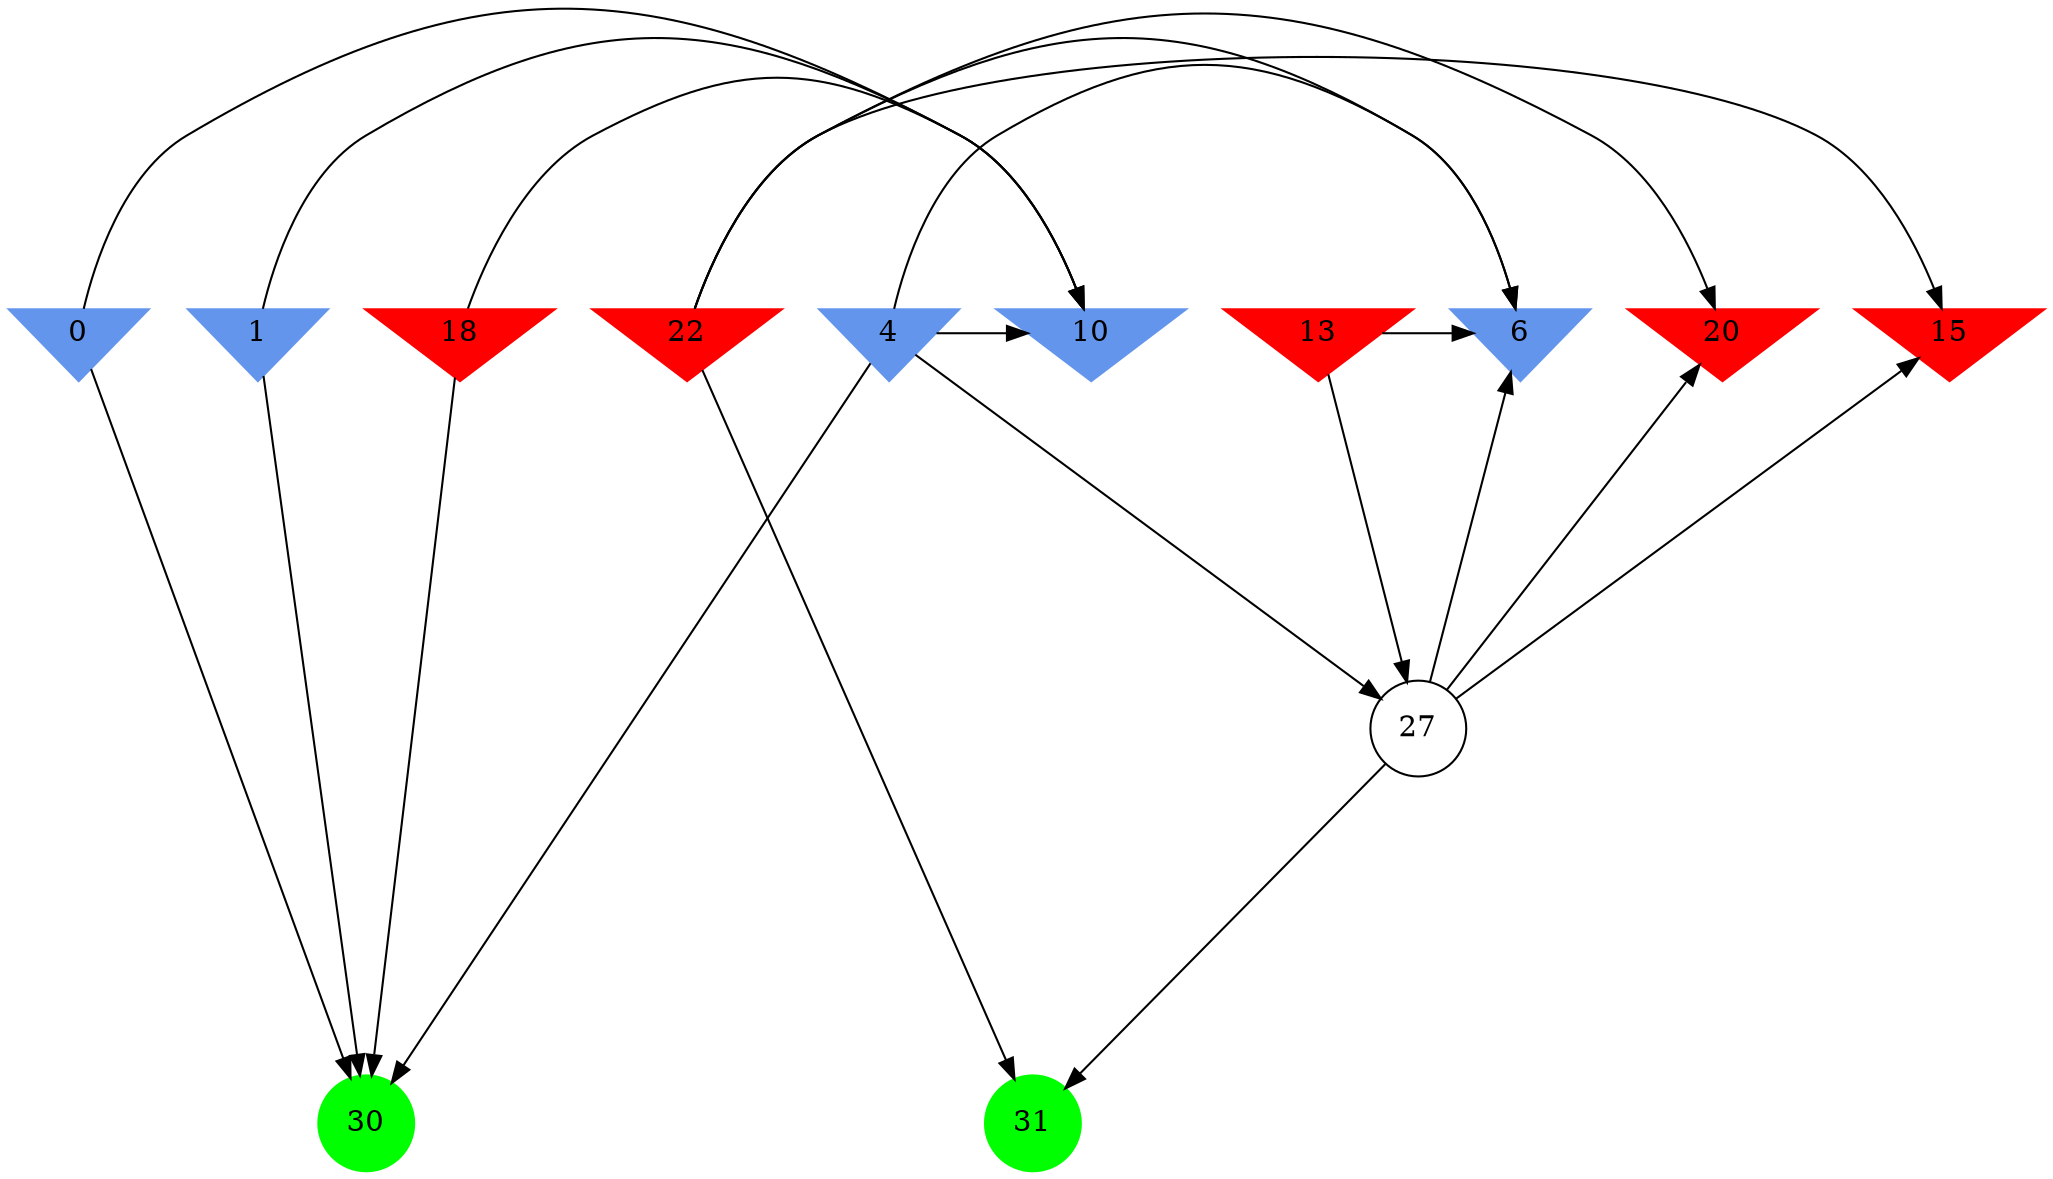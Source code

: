 digraph brain {
	ranksep=2.0;
	0 [shape=invtriangle,style=filled,color=cornflowerblue];
	1 [shape=invtriangle,style=filled,color=cornflowerblue];
	4 [shape=invtriangle,style=filled,color=cornflowerblue];
	6 [shape=invtriangle,style=filled,color=cornflowerblue];
	10 [shape=invtriangle,style=filled,color=cornflowerblue];
	13 [shape=invtriangle,style=filled,color=red];
	15 [shape=invtriangle,style=filled,color=red];
	18 [shape=invtriangle,style=filled,color=red];
	20 [shape=invtriangle,style=filled,color=red];
	22 [shape=invtriangle,style=filled,color=red];
	27 [shape=circle,color=black];
	30 [shape=circle,style=filled,color=green];
	31 [shape=circle,style=filled,color=green];
	4	->	6;
	4	->	27;
	13	->	6;
	13	->	27;
	27	->	31;
	27	->	20;
	27	->	15;
	27	->	6;
	22	->	31;
	22	->	20;
	22	->	15;
	22	->	6;
	18	->	10;
	18	->	30;
	1	->	10;
	1	->	30;
	0	->	10;
	0	->	30;
	4	->	10;
	4	->	30;
	{ rank=same; 0; 1; 4; 6; 10; 13; 15; 18; 20; 22; }
	{ rank=same; 27; }
	{ rank=same; 30; 31; }
}
